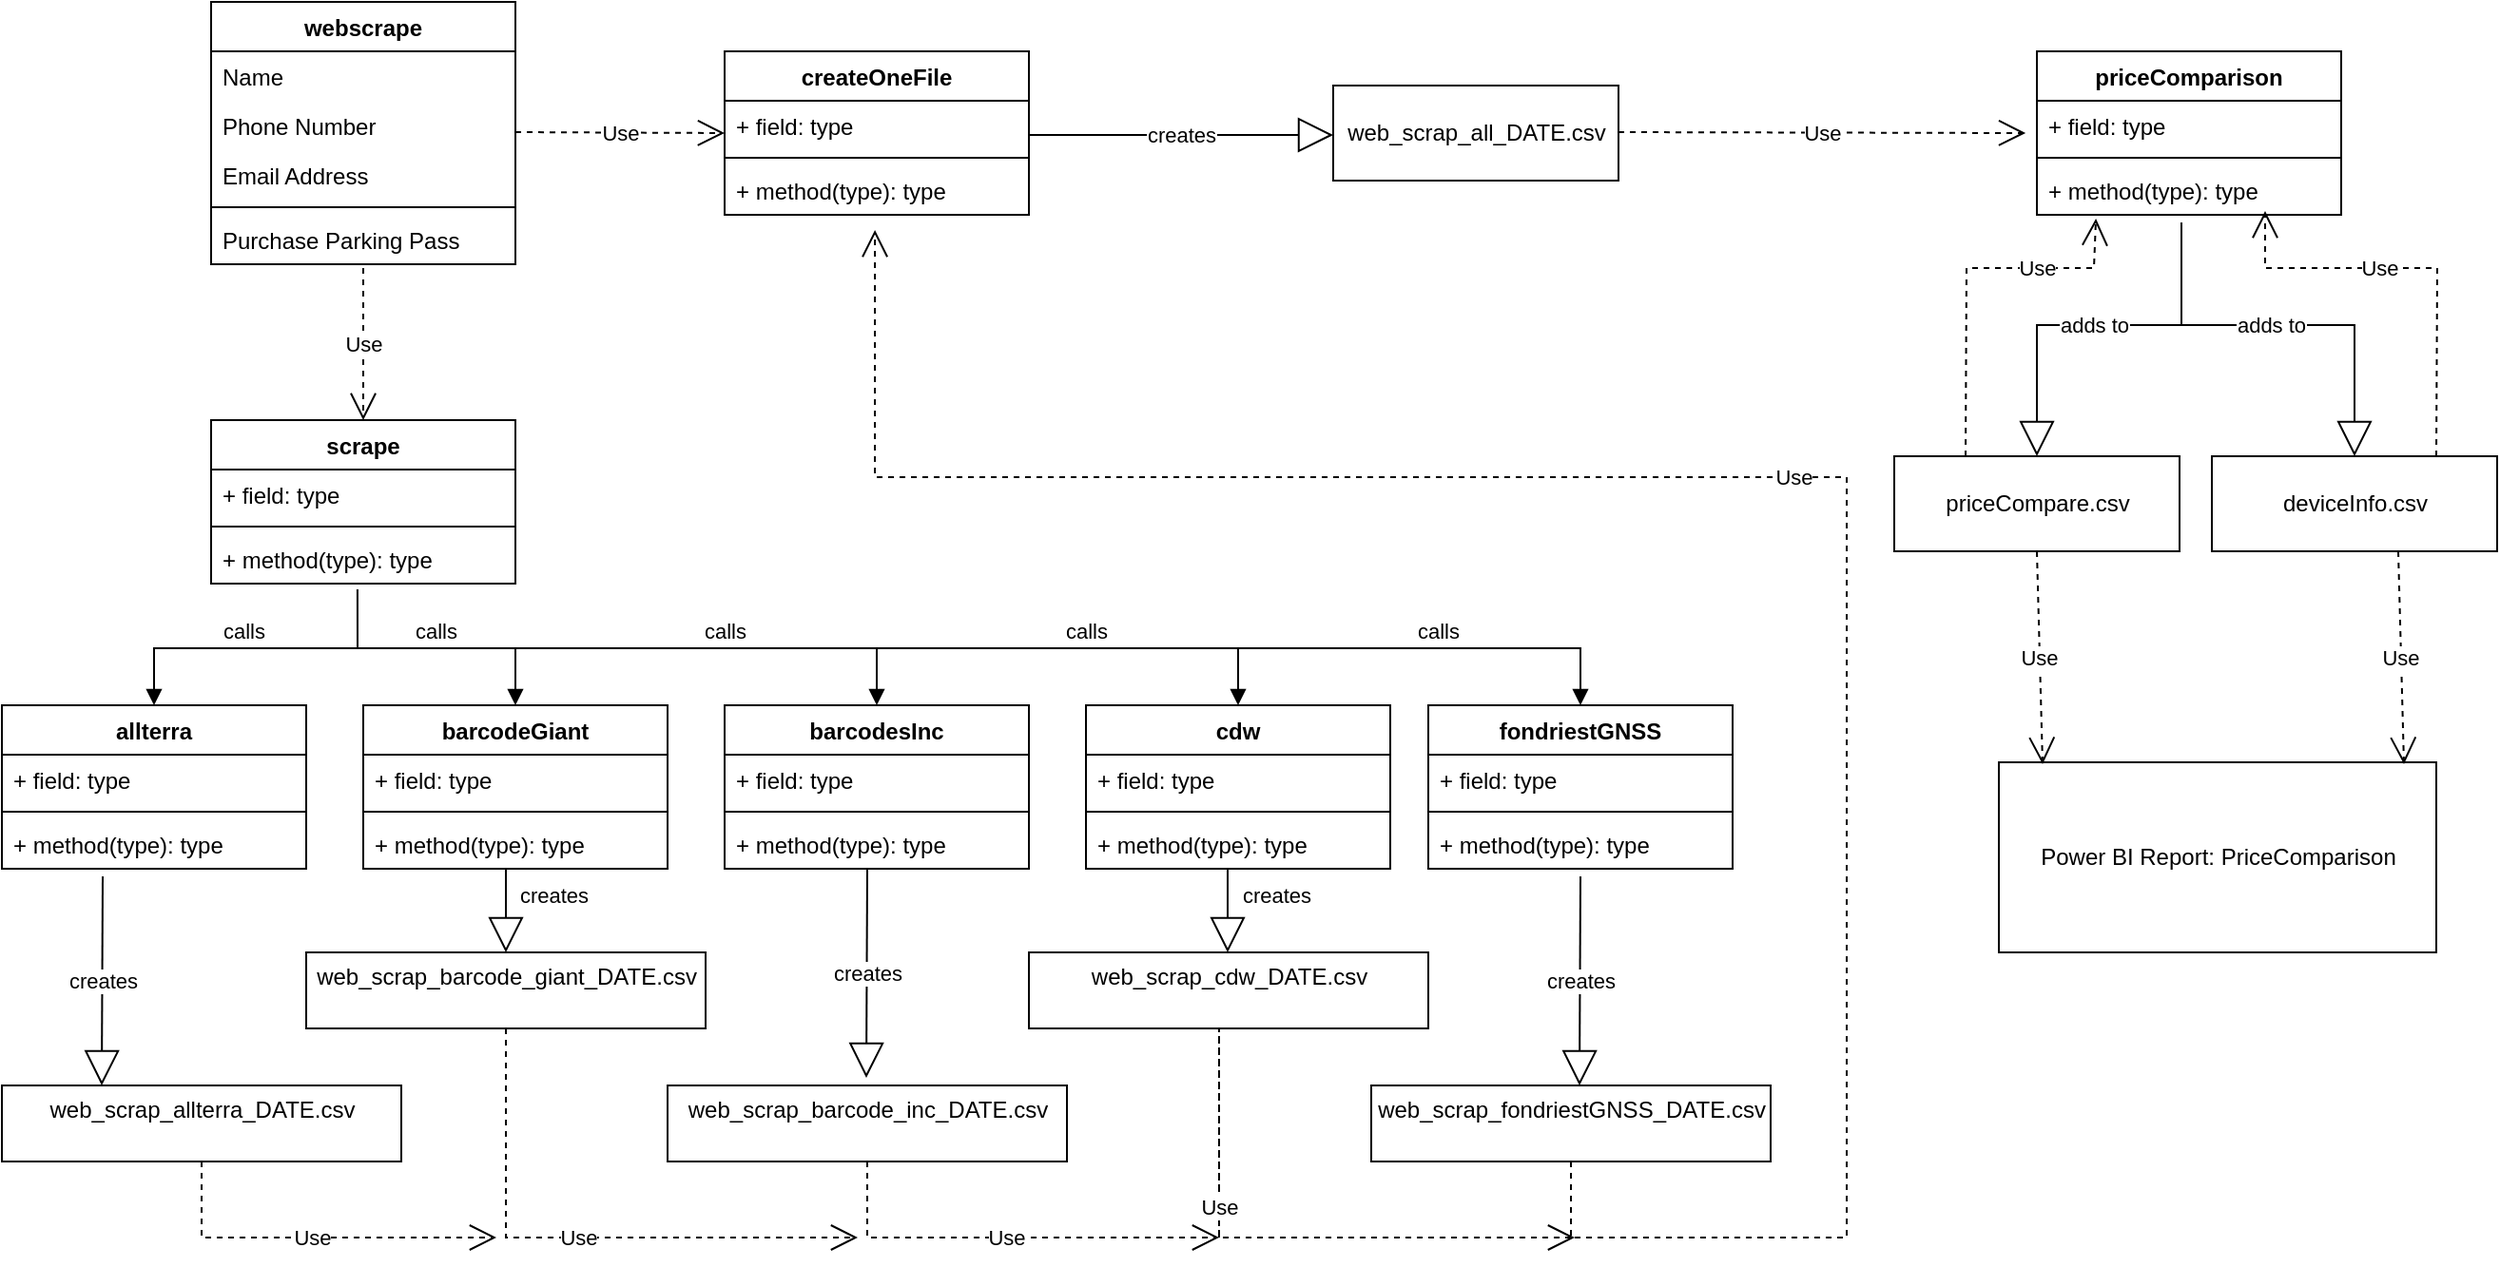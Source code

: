 <mxfile version="18.1.2" type="device"><diagram id="C5RBs43oDa-KdzZeNtuy" name="Page-1"><mxGraphModel dx="1182" dy="764" grid="1" gridSize="10" guides="1" tooltips="1" connect="1" arrows="1" fold="1" page="1" pageScale="1" pageWidth="827" pageHeight="1169" math="0" shadow="0"><root><mxCell id="WIyWlLk6GJQsqaUBKTNV-0"/><mxCell id="WIyWlLk6GJQsqaUBKTNV-1" parent="WIyWlLk6GJQsqaUBKTNV-0"/><mxCell id="zkfFHV4jXpPFQw0GAbJ--0" value="webscrape" style="swimlane;fontStyle=1;align=center;verticalAlign=top;childLayout=stackLayout;horizontal=1;startSize=26;horizontalStack=0;resizeParent=1;resizeLast=0;collapsible=1;marginBottom=0;rounded=0;shadow=0;strokeWidth=1;" parent="WIyWlLk6GJQsqaUBKTNV-1" vertex="1"><mxGeometry x="110" y="70" width="160" height="138" as="geometry"><mxRectangle x="230" y="140" width="160" height="26" as="alternateBounds"/></mxGeometry></mxCell><mxCell id="zkfFHV4jXpPFQw0GAbJ--1" value="Name" style="text;align=left;verticalAlign=top;spacingLeft=4;spacingRight=4;overflow=hidden;rotatable=0;points=[[0,0.5],[1,0.5]];portConstraint=eastwest;" parent="zkfFHV4jXpPFQw0GAbJ--0" vertex="1"><mxGeometry y="26" width="160" height="26" as="geometry"/></mxCell><mxCell id="zkfFHV4jXpPFQw0GAbJ--2" value="Phone Number" style="text;align=left;verticalAlign=top;spacingLeft=4;spacingRight=4;overflow=hidden;rotatable=0;points=[[0,0.5],[1,0.5]];portConstraint=eastwest;rounded=0;shadow=0;html=0;" parent="zkfFHV4jXpPFQw0GAbJ--0" vertex="1"><mxGeometry y="52" width="160" height="26" as="geometry"/></mxCell><mxCell id="zkfFHV4jXpPFQw0GAbJ--3" value="Email Address" style="text;align=left;verticalAlign=top;spacingLeft=4;spacingRight=4;overflow=hidden;rotatable=0;points=[[0,0.5],[1,0.5]];portConstraint=eastwest;rounded=0;shadow=0;html=0;" parent="zkfFHV4jXpPFQw0GAbJ--0" vertex="1"><mxGeometry y="78" width="160" height="26" as="geometry"/></mxCell><mxCell id="zkfFHV4jXpPFQw0GAbJ--4" value="" style="line;html=1;strokeWidth=1;align=left;verticalAlign=middle;spacingTop=-1;spacingLeft=3;spacingRight=3;rotatable=0;labelPosition=right;points=[];portConstraint=eastwest;" parent="zkfFHV4jXpPFQw0GAbJ--0" vertex="1"><mxGeometry y="104" width="160" height="8" as="geometry"/></mxCell><mxCell id="zkfFHV4jXpPFQw0GAbJ--5" value="Purchase Parking Pass" style="text;align=left;verticalAlign=top;spacingLeft=4;spacingRight=4;overflow=hidden;rotatable=0;points=[[0,0.5],[1,0.5]];portConstraint=eastwest;" parent="zkfFHV4jXpPFQw0GAbJ--0" vertex="1"><mxGeometry y="112" width="160" height="26" as="geometry"/></mxCell><mxCell id="BP8DSLCNc5lyO1fTdpLK-0" value="allterra" style="swimlane;fontStyle=1;align=center;verticalAlign=top;childLayout=stackLayout;horizontal=1;startSize=26;horizontalStack=0;resizeParent=1;resizeParentMax=0;resizeLast=0;collapsible=1;marginBottom=0;" vertex="1" parent="WIyWlLk6GJQsqaUBKTNV-1"><mxGeometry y="440" width="160" height="86" as="geometry"/></mxCell><mxCell id="BP8DSLCNc5lyO1fTdpLK-1" value="+ field: type" style="text;strokeColor=none;fillColor=none;align=left;verticalAlign=top;spacingLeft=4;spacingRight=4;overflow=hidden;rotatable=0;points=[[0,0.5],[1,0.5]];portConstraint=eastwest;" vertex="1" parent="BP8DSLCNc5lyO1fTdpLK-0"><mxGeometry y="26" width="160" height="26" as="geometry"/></mxCell><mxCell id="BP8DSLCNc5lyO1fTdpLK-2" value="" style="line;strokeWidth=1;fillColor=none;align=left;verticalAlign=middle;spacingTop=-1;spacingLeft=3;spacingRight=3;rotatable=0;labelPosition=right;points=[];portConstraint=eastwest;" vertex="1" parent="BP8DSLCNc5lyO1fTdpLK-0"><mxGeometry y="52" width="160" height="8" as="geometry"/></mxCell><mxCell id="BP8DSLCNc5lyO1fTdpLK-3" value="+ method(type): type" style="text;strokeColor=none;fillColor=none;align=left;verticalAlign=top;spacingLeft=4;spacingRight=4;overflow=hidden;rotatable=0;points=[[0,0.5],[1,0.5]];portConstraint=eastwest;" vertex="1" parent="BP8DSLCNc5lyO1fTdpLK-0"><mxGeometry y="60" width="160" height="26" as="geometry"/></mxCell><mxCell id="BP8DSLCNc5lyO1fTdpLK-4" value="scrape" style="swimlane;fontStyle=1;align=center;verticalAlign=top;childLayout=stackLayout;horizontal=1;startSize=26;horizontalStack=0;resizeParent=1;resizeParentMax=0;resizeLast=0;collapsible=1;marginBottom=0;" vertex="1" parent="WIyWlLk6GJQsqaUBKTNV-1"><mxGeometry x="110" y="290" width="160" height="86" as="geometry"/></mxCell><mxCell id="BP8DSLCNc5lyO1fTdpLK-5" value="+ field: type" style="text;strokeColor=none;fillColor=none;align=left;verticalAlign=top;spacingLeft=4;spacingRight=4;overflow=hidden;rotatable=0;points=[[0,0.5],[1,0.5]];portConstraint=eastwest;" vertex="1" parent="BP8DSLCNc5lyO1fTdpLK-4"><mxGeometry y="26" width="160" height="26" as="geometry"/></mxCell><mxCell id="BP8DSLCNc5lyO1fTdpLK-6" value="" style="line;strokeWidth=1;fillColor=none;align=left;verticalAlign=middle;spacingTop=-1;spacingLeft=3;spacingRight=3;rotatable=0;labelPosition=right;points=[];portConstraint=eastwest;" vertex="1" parent="BP8DSLCNc5lyO1fTdpLK-4"><mxGeometry y="52" width="160" height="8" as="geometry"/></mxCell><mxCell id="BP8DSLCNc5lyO1fTdpLK-7" value="+ method(type): type" style="text;strokeColor=none;fillColor=none;align=left;verticalAlign=top;spacingLeft=4;spacingRight=4;overflow=hidden;rotatable=0;points=[[0,0.5],[1,0.5]];portConstraint=eastwest;" vertex="1" parent="BP8DSLCNc5lyO1fTdpLK-4"><mxGeometry y="60" width="160" height="26" as="geometry"/></mxCell><mxCell id="BP8DSLCNc5lyO1fTdpLK-9" value="createOneFile" style="swimlane;fontStyle=1;align=center;verticalAlign=top;childLayout=stackLayout;horizontal=1;startSize=26;horizontalStack=0;resizeParent=1;resizeParentMax=0;resizeLast=0;collapsible=1;marginBottom=0;" vertex="1" parent="WIyWlLk6GJQsqaUBKTNV-1"><mxGeometry x="380" y="96" width="160" height="86" as="geometry"/></mxCell><mxCell id="BP8DSLCNc5lyO1fTdpLK-10" value="+ field: type" style="text;strokeColor=none;fillColor=none;align=left;verticalAlign=top;spacingLeft=4;spacingRight=4;overflow=hidden;rotatable=0;points=[[0,0.5],[1,0.5]];portConstraint=eastwest;" vertex="1" parent="BP8DSLCNc5lyO1fTdpLK-9"><mxGeometry y="26" width="160" height="26" as="geometry"/></mxCell><mxCell id="BP8DSLCNc5lyO1fTdpLK-11" value="" style="line;strokeWidth=1;fillColor=none;align=left;verticalAlign=middle;spacingTop=-1;spacingLeft=3;spacingRight=3;rotatable=0;labelPosition=right;points=[];portConstraint=eastwest;" vertex="1" parent="BP8DSLCNc5lyO1fTdpLK-9"><mxGeometry y="52" width="160" height="8" as="geometry"/></mxCell><mxCell id="BP8DSLCNc5lyO1fTdpLK-12" value="+ method(type): type" style="text;strokeColor=none;fillColor=none;align=left;verticalAlign=top;spacingLeft=4;spacingRight=4;overflow=hidden;rotatable=0;points=[[0,0.5],[1,0.5]];portConstraint=eastwest;" vertex="1" parent="BP8DSLCNc5lyO1fTdpLK-9"><mxGeometry y="60" width="160" height="26" as="geometry"/></mxCell><mxCell id="BP8DSLCNc5lyO1fTdpLK-13" value="barcodeGiant" style="swimlane;fontStyle=1;align=center;verticalAlign=top;childLayout=stackLayout;horizontal=1;startSize=26;horizontalStack=0;resizeParent=1;resizeParentMax=0;resizeLast=0;collapsible=1;marginBottom=0;" vertex="1" parent="WIyWlLk6GJQsqaUBKTNV-1"><mxGeometry x="190" y="440" width="160" height="86" as="geometry"/></mxCell><mxCell id="BP8DSLCNc5lyO1fTdpLK-14" value="+ field: type" style="text;strokeColor=none;fillColor=none;align=left;verticalAlign=top;spacingLeft=4;spacingRight=4;overflow=hidden;rotatable=0;points=[[0,0.5],[1,0.5]];portConstraint=eastwest;" vertex="1" parent="BP8DSLCNc5lyO1fTdpLK-13"><mxGeometry y="26" width="160" height="26" as="geometry"/></mxCell><mxCell id="BP8DSLCNc5lyO1fTdpLK-15" value="" style="line;strokeWidth=1;fillColor=none;align=left;verticalAlign=middle;spacingTop=-1;spacingLeft=3;spacingRight=3;rotatable=0;labelPosition=right;points=[];portConstraint=eastwest;" vertex="1" parent="BP8DSLCNc5lyO1fTdpLK-13"><mxGeometry y="52" width="160" height="8" as="geometry"/></mxCell><mxCell id="BP8DSLCNc5lyO1fTdpLK-16" value="+ method(type): type" style="text;strokeColor=none;fillColor=none;align=left;verticalAlign=top;spacingLeft=4;spacingRight=4;overflow=hidden;rotatable=0;points=[[0,0.5],[1,0.5]];portConstraint=eastwest;" vertex="1" parent="BP8DSLCNc5lyO1fTdpLK-13"><mxGeometry y="60" width="160" height="26" as="geometry"/></mxCell><mxCell id="BP8DSLCNc5lyO1fTdpLK-17" value="barcodesInc" style="swimlane;fontStyle=1;align=center;verticalAlign=top;childLayout=stackLayout;horizontal=1;startSize=26;horizontalStack=0;resizeParent=1;resizeParentMax=0;resizeLast=0;collapsible=1;marginBottom=0;" vertex="1" parent="WIyWlLk6GJQsqaUBKTNV-1"><mxGeometry x="380" y="440" width="160" height="86" as="geometry"/></mxCell><mxCell id="BP8DSLCNc5lyO1fTdpLK-18" value="+ field: type" style="text;strokeColor=none;fillColor=none;align=left;verticalAlign=top;spacingLeft=4;spacingRight=4;overflow=hidden;rotatable=0;points=[[0,0.5],[1,0.5]];portConstraint=eastwest;" vertex="1" parent="BP8DSLCNc5lyO1fTdpLK-17"><mxGeometry y="26" width="160" height="26" as="geometry"/></mxCell><mxCell id="BP8DSLCNc5lyO1fTdpLK-19" value="" style="line;strokeWidth=1;fillColor=none;align=left;verticalAlign=middle;spacingTop=-1;spacingLeft=3;spacingRight=3;rotatable=0;labelPosition=right;points=[];portConstraint=eastwest;" vertex="1" parent="BP8DSLCNc5lyO1fTdpLK-17"><mxGeometry y="52" width="160" height="8" as="geometry"/></mxCell><mxCell id="BP8DSLCNc5lyO1fTdpLK-20" value="+ method(type): type" style="text;strokeColor=none;fillColor=none;align=left;verticalAlign=top;spacingLeft=4;spacingRight=4;overflow=hidden;rotatable=0;points=[[0,0.5],[1,0.5]];portConstraint=eastwest;" vertex="1" parent="BP8DSLCNc5lyO1fTdpLK-17"><mxGeometry y="60" width="160" height="26" as="geometry"/></mxCell><mxCell id="BP8DSLCNc5lyO1fTdpLK-21" value="cdw" style="swimlane;fontStyle=1;align=center;verticalAlign=top;childLayout=stackLayout;horizontal=1;startSize=26;horizontalStack=0;resizeParent=1;resizeParentMax=0;resizeLast=0;collapsible=1;marginBottom=0;" vertex="1" parent="WIyWlLk6GJQsqaUBKTNV-1"><mxGeometry x="570" y="440" width="160" height="86" as="geometry"/></mxCell><mxCell id="BP8DSLCNc5lyO1fTdpLK-22" value="+ field: type" style="text;strokeColor=none;fillColor=none;align=left;verticalAlign=top;spacingLeft=4;spacingRight=4;overflow=hidden;rotatable=0;points=[[0,0.5],[1,0.5]];portConstraint=eastwest;" vertex="1" parent="BP8DSLCNc5lyO1fTdpLK-21"><mxGeometry y="26" width="160" height="26" as="geometry"/></mxCell><mxCell id="BP8DSLCNc5lyO1fTdpLK-23" value="" style="line;strokeWidth=1;fillColor=none;align=left;verticalAlign=middle;spacingTop=-1;spacingLeft=3;spacingRight=3;rotatable=0;labelPosition=right;points=[];portConstraint=eastwest;" vertex="1" parent="BP8DSLCNc5lyO1fTdpLK-21"><mxGeometry y="52" width="160" height="8" as="geometry"/></mxCell><mxCell id="BP8DSLCNc5lyO1fTdpLK-24" value="+ method(type): type" style="text;strokeColor=none;fillColor=none;align=left;verticalAlign=top;spacingLeft=4;spacingRight=4;overflow=hidden;rotatable=0;points=[[0,0.5],[1,0.5]];portConstraint=eastwest;" vertex="1" parent="BP8DSLCNc5lyO1fTdpLK-21"><mxGeometry y="60" width="160" height="26" as="geometry"/></mxCell><mxCell id="BP8DSLCNc5lyO1fTdpLK-25" value="fondriestGNSS" style="swimlane;fontStyle=1;align=center;verticalAlign=top;childLayout=stackLayout;horizontal=1;startSize=26;horizontalStack=0;resizeParent=1;resizeParentMax=0;resizeLast=0;collapsible=1;marginBottom=0;" vertex="1" parent="WIyWlLk6GJQsqaUBKTNV-1"><mxGeometry x="750" y="440" width="160" height="86" as="geometry"/></mxCell><mxCell id="BP8DSLCNc5lyO1fTdpLK-26" value="+ field: type" style="text;strokeColor=none;fillColor=none;align=left;verticalAlign=top;spacingLeft=4;spacingRight=4;overflow=hidden;rotatable=0;points=[[0,0.5],[1,0.5]];portConstraint=eastwest;" vertex="1" parent="BP8DSLCNc5lyO1fTdpLK-25"><mxGeometry y="26" width="160" height="26" as="geometry"/></mxCell><mxCell id="BP8DSLCNc5lyO1fTdpLK-27" value="" style="line;strokeWidth=1;fillColor=none;align=left;verticalAlign=middle;spacingTop=-1;spacingLeft=3;spacingRight=3;rotatable=0;labelPosition=right;points=[];portConstraint=eastwest;" vertex="1" parent="BP8DSLCNc5lyO1fTdpLK-25"><mxGeometry y="52" width="160" height="8" as="geometry"/></mxCell><mxCell id="BP8DSLCNc5lyO1fTdpLK-28" value="+ method(type): type" style="text;strokeColor=none;fillColor=none;align=left;verticalAlign=top;spacingLeft=4;spacingRight=4;overflow=hidden;rotatable=0;points=[[0,0.5],[1,0.5]];portConstraint=eastwest;" vertex="1" parent="BP8DSLCNc5lyO1fTdpLK-25"><mxGeometry y="60" width="160" height="26" as="geometry"/></mxCell><mxCell id="BP8DSLCNc5lyO1fTdpLK-30" value="&lt;div&gt;web_scrap_barcode_giant_DATE.csv&lt;/div&gt;&lt;div&gt;&lt;br&gt;&lt;/div&gt;" style="html=1;" vertex="1" parent="WIyWlLk6GJQsqaUBKTNV-1"><mxGeometry x="160" y="570" width="210" height="40" as="geometry"/></mxCell><mxCell id="BP8DSLCNc5lyO1fTdpLK-34" value="web_scrap_all_DATE.csv" style="html=1;" vertex="1" parent="WIyWlLk6GJQsqaUBKTNV-1"><mxGeometry x="700" y="114" width="150" height="50" as="geometry"/></mxCell><mxCell id="BP8DSLCNc5lyO1fTdpLK-35" value="&lt;div&gt;web_scrap_barcode_inc_DATE.csv&lt;/div&gt;&lt;div&gt;&lt;br&gt;&lt;/div&gt;" style="html=1;" vertex="1" parent="WIyWlLk6GJQsqaUBKTNV-1"><mxGeometry x="350" y="640" width="210" height="40" as="geometry"/></mxCell><mxCell id="BP8DSLCNc5lyO1fTdpLK-36" value="&lt;div&gt;web_scrap_cdw_DATE.csv&lt;/div&gt;&lt;div&gt;&lt;br&gt;&lt;/div&gt;" style="html=1;" vertex="1" parent="WIyWlLk6GJQsqaUBKTNV-1"><mxGeometry x="540" y="570" width="210" height="40" as="geometry"/></mxCell><mxCell id="BP8DSLCNc5lyO1fTdpLK-37" value="&lt;div&gt;web_scrap_fondriestGNSS_DATE.csv&lt;/div&gt;&lt;div&gt;&lt;br&gt;&lt;/div&gt;" style="html=1;" vertex="1" parent="WIyWlLk6GJQsqaUBKTNV-1"><mxGeometry x="720" y="640" width="210" height="40" as="geometry"/></mxCell><mxCell id="BP8DSLCNc5lyO1fTdpLK-38" value="&lt;div&gt;web_scrap_allterra_DATE.csv&lt;/div&gt;&lt;div&gt;&lt;br&gt;&lt;/div&gt;" style="html=1;" vertex="1" parent="WIyWlLk6GJQsqaUBKTNV-1"><mxGeometry y="640" width="210" height="40" as="geometry"/></mxCell><mxCell id="BP8DSLCNc5lyO1fTdpLK-39" value="Use" style="endArrow=open;endSize=12;dashed=1;html=1;rounded=0;exitX=0.5;exitY=1;exitDx=0;exitDy=0;entryX=0.494;entryY=1.308;entryDx=0;entryDy=0;entryPerimeter=0;" edge="1" parent="WIyWlLk6GJQsqaUBKTNV-1" source="BP8DSLCNc5lyO1fTdpLK-37" target="BP8DSLCNc5lyO1fTdpLK-12"><mxGeometry width="160" relative="1" as="geometry"><mxPoint x="827" y="720" as="sourcePoint"/><mxPoint x="990" y="600" as="targetPoint"/><Array as="points"><mxPoint x="825" y="720"/><mxPoint x="970" y="720"/><mxPoint x="970" y="320"/><mxPoint x="459" y="320"/></Array></mxGeometry></mxCell><mxCell id="BP8DSLCNc5lyO1fTdpLK-42" value="Use" style="endArrow=open;endSize=12;dashed=1;html=1;rounded=0;" edge="1" parent="WIyWlLk6GJQsqaUBKTNV-1"><mxGeometry width="160" relative="1" as="geometry"><mxPoint x="640" y="720" as="sourcePoint"/><mxPoint x="827" y="720" as="targetPoint"/><Array as="points"><mxPoint x="640" y="610"/><mxPoint x="640" y="720"/></Array></mxGeometry></mxCell><mxCell id="BP8DSLCNc5lyO1fTdpLK-43" value="Use" style="endArrow=open;endSize=12;dashed=1;html=1;rounded=0;exitX=0.5;exitY=1;exitDx=0;exitDy=0;" edge="1" parent="WIyWlLk6GJQsqaUBKTNV-1" source="BP8DSLCNc5lyO1fTdpLK-35"><mxGeometry width="160" relative="1" as="geometry"><mxPoint x="450" y="700" as="sourcePoint"/><mxPoint x="640" y="720" as="targetPoint"/><Array as="points"><mxPoint x="455" y="720"/></Array></mxGeometry></mxCell><mxCell id="BP8DSLCNc5lyO1fTdpLK-44" value="Use" style="endArrow=open;endSize=12;dashed=1;html=1;rounded=0;exitX=0.5;exitY=1;exitDx=0;exitDy=0;" edge="1" parent="WIyWlLk6GJQsqaUBKTNV-1" source="BP8DSLCNc5lyO1fTdpLK-30"><mxGeometry width="160" relative="1" as="geometry"><mxPoint x="220" y="720" as="sourcePoint"/><mxPoint x="450" y="720" as="targetPoint"/><Array as="points"><mxPoint x="265" y="720"/></Array></mxGeometry></mxCell><mxCell id="BP8DSLCNc5lyO1fTdpLK-45" value="Use" style="endArrow=open;endSize=12;dashed=1;html=1;rounded=0;exitX=0.5;exitY=1;exitDx=0;exitDy=0;" edge="1" parent="WIyWlLk6GJQsqaUBKTNV-1" source="BP8DSLCNc5lyO1fTdpLK-38"><mxGeometry width="160" relative="1" as="geometry"><mxPoint x="100" y="720" as="sourcePoint"/><mxPoint x="260" y="720" as="targetPoint"/><Array as="points"><mxPoint x="105" y="720"/></Array></mxGeometry></mxCell><mxCell id="BP8DSLCNc5lyO1fTdpLK-46" value="creates" style="endArrow=block;endSize=16;endFill=0;html=1;rounded=0;" edge="1" parent="WIyWlLk6GJQsqaUBKTNV-1"><mxGeometry width="160" relative="1" as="geometry"><mxPoint x="540" y="140" as="sourcePoint"/><mxPoint x="700" y="140" as="targetPoint"/></mxGeometry></mxCell><mxCell id="BP8DSLCNc5lyO1fTdpLK-47" value="Use" style="endArrow=open;endSize=12;dashed=1;html=1;rounded=0;" edge="1" parent="WIyWlLk6GJQsqaUBKTNV-1"><mxGeometry width="160" relative="1" as="geometry"><mxPoint x="270" y="138.5" as="sourcePoint"/><mxPoint x="380" y="139" as="targetPoint"/></mxGeometry></mxCell><mxCell id="BP8DSLCNc5lyO1fTdpLK-48" value="Use" style="endArrow=open;endSize=12;dashed=1;html=1;rounded=0;entryX=0.5;entryY=0;entryDx=0;entryDy=0;" edge="1" parent="WIyWlLk6GJQsqaUBKTNV-1" target="BP8DSLCNc5lyO1fTdpLK-4"><mxGeometry width="160" relative="1" as="geometry"><mxPoint x="190" y="210" as="sourcePoint"/><mxPoint x="340" y="250.5" as="targetPoint"/></mxGeometry></mxCell><mxCell id="BP8DSLCNc5lyO1fTdpLK-49" value="creates" style="endArrow=block;endSize=16;endFill=0;html=1;rounded=0;entryX=0.25;entryY=0;entryDx=0;entryDy=0;" edge="1" parent="WIyWlLk6GJQsqaUBKTNV-1" target="BP8DSLCNc5lyO1fTdpLK-38"><mxGeometry width="160" relative="1" as="geometry"><mxPoint x="53" y="530" as="sourcePoint"/><mxPoint x="200" y="570" as="targetPoint"/></mxGeometry></mxCell><mxCell id="BP8DSLCNc5lyO1fTdpLK-50" value="creates" style="endArrow=block;endSize=16;endFill=0;html=1;rounded=0;entryX=0.25;entryY=0;entryDx=0;entryDy=0;" edge="1" parent="WIyWlLk6GJQsqaUBKTNV-1"><mxGeometry width="160" relative="1" as="geometry"><mxPoint x="455" y="526" as="sourcePoint"/><mxPoint x="454.5" y="636" as="targetPoint"/></mxGeometry></mxCell><mxCell id="BP8DSLCNc5lyO1fTdpLK-51" value="creates" style="endArrow=block;endSize=16;endFill=0;html=1;rounded=0;entryX=0.25;entryY=0;entryDx=0;entryDy=0;" edge="1" parent="WIyWlLk6GJQsqaUBKTNV-1"><mxGeometry width="160" relative="1" as="geometry"><mxPoint x="830" y="530" as="sourcePoint"/><mxPoint x="829.5" y="640" as="targetPoint"/></mxGeometry></mxCell><mxCell id="BP8DSLCNc5lyO1fTdpLK-52" value="creates" style="endArrow=block;endSize=16;endFill=0;html=1;rounded=0;" edge="1" parent="WIyWlLk6GJQsqaUBKTNV-1"><mxGeometry x="-0.364" y="25" width="160" relative="1" as="geometry"><mxPoint x="265" y="526" as="sourcePoint"/><mxPoint x="265" y="570" as="targetPoint"/><mxPoint as="offset"/></mxGeometry></mxCell><mxCell id="BP8DSLCNc5lyO1fTdpLK-53" value="creates" style="endArrow=block;endSize=16;endFill=0;html=1;rounded=0;" edge="1" parent="WIyWlLk6GJQsqaUBKTNV-1"><mxGeometry x="-0.364" y="25" width="160" relative="1" as="geometry"><mxPoint x="644.5" y="526" as="sourcePoint"/><mxPoint x="644.5" y="570" as="targetPoint"/><mxPoint as="offset"/></mxGeometry></mxCell><mxCell id="BP8DSLCNc5lyO1fTdpLK-54" value="calls" style="html=1;verticalAlign=bottom;endArrow=block;rounded=0;entryX=0.5;entryY=0;entryDx=0;entryDy=0;" edge="1" parent="WIyWlLk6GJQsqaUBKTNV-1" target="BP8DSLCNc5lyO1fTdpLK-0"><mxGeometry x="-0.1" width="80" relative="1" as="geometry"><mxPoint x="190" y="410" as="sourcePoint"/><mxPoint x="80" y="410" as="targetPoint"/><Array as="points"><mxPoint x="80" y="410"/></Array><mxPoint as="offset"/></mxGeometry></mxCell><mxCell id="BP8DSLCNc5lyO1fTdpLK-55" value="calls" style="html=1;verticalAlign=bottom;endArrow=block;rounded=0;entryX=0.5;entryY=0;entryDx=0;entryDy=0;exitX=0.481;exitY=1.115;exitDx=0;exitDy=0;exitPerimeter=0;" edge="1" parent="WIyWlLk6GJQsqaUBKTNV-1" source="BP8DSLCNc5lyO1fTdpLK-7" target="BP8DSLCNc5lyO1fTdpLK-13"><mxGeometry width="80" relative="1" as="geometry"><mxPoint x="190" y="410" as="sourcePoint"/><mxPoint x="270" y="410" as="targetPoint"/><Array as="points"><mxPoint x="187" y="410"/><mxPoint x="270" y="410"/></Array></mxGeometry></mxCell><mxCell id="BP8DSLCNc5lyO1fTdpLK-56" value="calls" style="html=1;verticalAlign=bottom;endArrow=block;rounded=0;entryX=0.5;entryY=0;entryDx=0;entryDy=0;" edge="1" parent="WIyWlLk6GJQsqaUBKTNV-1" target="BP8DSLCNc5lyO1fTdpLK-17"><mxGeometry width="80" relative="1" as="geometry"><mxPoint x="270" y="410" as="sourcePoint"/><mxPoint x="460" y="410" as="targetPoint"/><Array as="points"><mxPoint x="460" y="410"/></Array></mxGeometry></mxCell><mxCell id="BP8DSLCNc5lyO1fTdpLK-57" value="calls" style="html=1;verticalAlign=bottom;endArrow=block;rounded=0;entryX=0.5;entryY=0;entryDx=0;entryDy=0;" edge="1" parent="WIyWlLk6GJQsqaUBKTNV-1" target="BP8DSLCNc5lyO1fTdpLK-21"><mxGeometry width="80" relative="1" as="geometry"><mxPoint x="460" y="410" as="sourcePoint"/><mxPoint x="650" y="410" as="targetPoint"/><Array as="points"><mxPoint x="650" y="410"/></Array></mxGeometry></mxCell><mxCell id="BP8DSLCNc5lyO1fTdpLK-58" value="calls" style="html=1;verticalAlign=bottom;endArrow=block;rounded=0;entryX=0.5;entryY=0;entryDx=0;entryDy=0;" edge="1" parent="WIyWlLk6GJQsqaUBKTNV-1" target="BP8DSLCNc5lyO1fTdpLK-25"><mxGeometry width="80" relative="1" as="geometry"><mxPoint x="650" y="410" as="sourcePoint"/><mxPoint x="830" y="410" as="targetPoint"/><Array as="points"><mxPoint x="830" y="410"/></Array></mxGeometry></mxCell><mxCell id="BP8DSLCNc5lyO1fTdpLK-59" value="Use" style="endArrow=open;endSize=12;dashed=1;html=1;rounded=0;entryX=-0.037;entryY=0.654;entryDx=0;entryDy=0;entryPerimeter=0;" edge="1" parent="WIyWlLk6GJQsqaUBKTNV-1" target="BP8DSLCNc5lyO1fTdpLK-61"><mxGeometry width="160" relative="1" as="geometry"><mxPoint x="850" y="138.5" as="sourcePoint"/><mxPoint x="1000" y="139" as="targetPoint"/></mxGeometry></mxCell><mxCell id="BP8DSLCNc5lyO1fTdpLK-60" value="priceComparison" style="swimlane;fontStyle=1;align=center;verticalAlign=top;childLayout=stackLayout;horizontal=1;startSize=26;horizontalStack=0;resizeParent=1;resizeParentMax=0;resizeLast=0;collapsible=1;marginBottom=0;" vertex="1" parent="WIyWlLk6GJQsqaUBKTNV-1"><mxGeometry x="1070" y="96" width="160" height="86" as="geometry"/></mxCell><mxCell id="BP8DSLCNc5lyO1fTdpLK-61" value="+ field: type" style="text;strokeColor=none;fillColor=none;align=left;verticalAlign=top;spacingLeft=4;spacingRight=4;overflow=hidden;rotatable=0;points=[[0,0.5],[1,0.5]];portConstraint=eastwest;" vertex="1" parent="BP8DSLCNc5lyO1fTdpLK-60"><mxGeometry y="26" width="160" height="26" as="geometry"/></mxCell><mxCell id="BP8DSLCNc5lyO1fTdpLK-62" value="" style="line;strokeWidth=1;fillColor=none;align=left;verticalAlign=middle;spacingTop=-1;spacingLeft=3;spacingRight=3;rotatable=0;labelPosition=right;points=[];portConstraint=eastwest;" vertex="1" parent="BP8DSLCNc5lyO1fTdpLK-60"><mxGeometry y="52" width="160" height="8" as="geometry"/></mxCell><mxCell id="BP8DSLCNc5lyO1fTdpLK-63" value="+ method(type): type" style="text;strokeColor=none;fillColor=none;align=left;verticalAlign=top;spacingLeft=4;spacingRight=4;overflow=hidden;rotatable=0;points=[[0,0.5],[1,0.5]];portConstraint=eastwest;" vertex="1" parent="BP8DSLCNc5lyO1fTdpLK-60"><mxGeometry y="60" width="160" height="26" as="geometry"/></mxCell><mxCell id="BP8DSLCNc5lyO1fTdpLK-64" value="adds to" style="endArrow=block;endSize=16;endFill=0;html=1;rounded=0;entryX=0.5;entryY=0;entryDx=0;entryDy=0;exitX=0.475;exitY=1.154;exitDx=0;exitDy=0;exitPerimeter=0;" edge="1" parent="WIyWlLk6GJQsqaUBKTNV-1" source="BP8DSLCNc5lyO1fTdpLK-63" target="BP8DSLCNc5lyO1fTdpLK-65"><mxGeometry width="160" relative="1" as="geometry"><mxPoint x="1150" y="240" as="sourcePoint"/><mxPoint x="1067" y="305" as="targetPoint"/><Array as="points"><mxPoint x="1146" y="240"/><mxPoint x="1070" y="240"/></Array></mxGeometry></mxCell><mxCell id="BP8DSLCNc5lyO1fTdpLK-65" value="priceCompare.csv" style="html=1;" vertex="1" parent="WIyWlLk6GJQsqaUBKTNV-1"><mxGeometry x="995" y="309" width="150" height="50" as="geometry"/></mxCell><mxCell id="BP8DSLCNc5lyO1fTdpLK-66" value="adds to" style="endArrow=block;endSize=16;endFill=0;html=1;rounded=0;entryX=0.5;entryY=0;entryDx=0;entryDy=0;" edge="1" parent="WIyWlLk6GJQsqaUBKTNV-1" target="BP8DSLCNc5lyO1fTdpLK-67"><mxGeometry x="-0.359" width="160" relative="1" as="geometry"><mxPoint x="1140" y="240" as="sourcePoint"/><mxPoint x="1234" y="305" as="targetPoint"/><Array as="points"><mxPoint x="1237" y="240"/></Array><mxPoint as="offset"/></mxGeometry></mxCell><mxCell id="BP8DSLCNc5lyO1fTdpLK-67" value="deviceInfo.csv" style="html=1;" vertex="1" parent="WIyWlLk6GJQsqaUBKTNV-1"><mxGeometry x="1162" y="309" width="150" height="50" as="geometry"/></mxCell><mxCell id="BP8DSLCNc5lyO1fTdpLK-69" value="Use" style="endArrow=open;endSize=12;dashed=1;html=1;rounded=0;exitX=0.25;exitY=0;exitDx=0;exitDy=0;entryX=0.194;entryY=1.077;entryDx=0;entryDy=0;entryPerimeter=0;" edge="1" parent="WIyWlLk6GJQsqaUBKTNV-1" source="BP8DSLCNc5lyO1fTdpLK-65" target="BP8DSLCNc5lyO1fTdpLK-63"><mxGeometry x="0.416" width="160" relative="1" as="geometry"><mxPoint x="1080" y="450" as="sourcePoint"/><mxPoint x="1110" y="210" as="targetPoint"/><Array as="points"><mxPoint x="1033" y="210"/><mxPoint x="1100" y="210"/></Array><mxPoint as="offset"/></mxGeometry></mxCell><mxCell id="BP8DSLCNc5lyO1fTdpLK-70" value="Use" style="endArrow=open;endSize=12;dashed=1;html=1;rounded=0;exitX=0.25;exitY=0;exitDx=0;exitDy=0;" edge="1" parent="WIyWlLk6GJQsqaUBKTNV-1"><mxGeometry x="0.18" width="160" relative="1" as="geometry"><mxPoint x="1280" y="309" as="sourcePoint"/><mxPoint x="1190" y="180" as="targetPoint"/><Array as="points"><mxPoint x="1280.5" y="210"/><mxPoint x="1190" y="210"/></Array><mxPoint as="offset"/></mxGeometry></mxCell><mxCell id="BP8DSLCNc5lyO1fTdpLK-71" value="Power BI Report: PriceComparison" style="html=1;" vertex="1" parent="WIyWlLk6GJQsqaUBKTNV-1"><mxGeometry x="1050" y="470" width="230" height="100" as="geometry"/></mxCell><mxCell id="BP8DSLCNc5lyO1fTdpLK-72" value="Use" style="endArrow=open;endSize=12;dashed=1;html=1;rounded=0;entryX=0.1;entryY=0.01;entryDx=0;entryDy=0;entryPerimeter=0;exitX=0.5;exitY=1;exitDx=0;exitDy=0;" edge="1" parent="WIyWlLk6GJQsqaUBKTNV-1" source="BP8DSLCNc5lyO1fTdpLK-65" target="BP8DSLCNc5lyO1fTdpLK-71"><mxGeometry width="160" relative="1" as="geometry"><mxPoint x="1026" y="420" as="sourcePoint"/><mxPoint x="1240.08" y="420.504" as="targetPoint"/></mxGeometry></mxCell><mxCell id="BP8DSLCNc5lyO1fTdpLK-73" value="Use" style="endArrow=open;endSize=12;dashed=1;html=1;rounded=0;entryX=0.1;entryY=0.01;entryDx=0;entryDy=0;entryPerimeter=0;exitX=0.5;exitY=1;exitDx=0;exitDy=0;" edge="1" parent="WIyWlLk6GJQsqaUBKTNV-1"><mxGeometry width="160" relative="1" as="geometry"><mxPoint x="1260" y="359" as="sourcePoint"/><mxPoint x="1263" y="471" as="targetPoint"/></mxGeometry></mxCell></root></mxGraphModel></diagram></mxfile>